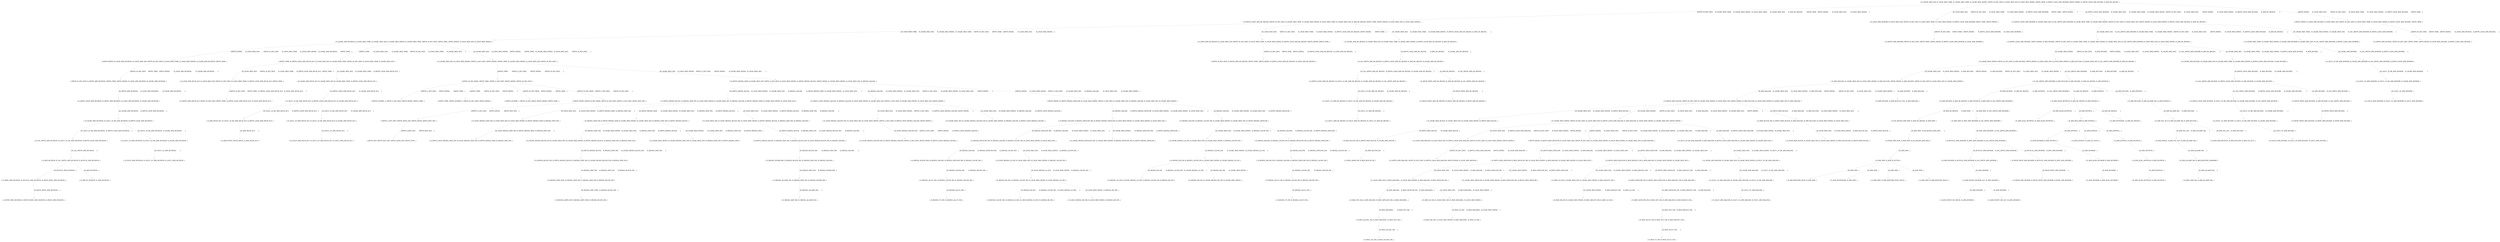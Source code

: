 digraph {
	nodesep="1.5"; ranksep=2;
	node [shape=plaintext];
	edge [color=gray];
	"{ R_LNLBE_MED_SEV, R_LNLW_MED_TIME, R_LNLBE_MED_TIME, R_LNLBE_MED_PATHO, DIFFN_M_SEV_DIST, R_LNLW_MED_SEV, R_LNLW_MED_PATHO, DIFFN_TIME, R_DIFFN_LNLW_APB_DENERV, DIFFN_PATHO, R_DIFFN_LNLW_APB_MUSIZE, R_APB_DE_REGEN, }" -> "{ R_DIFFN_LNLW_APB_DE_REGEN, DIFFN_M_SEV_DIST, R_LNLBE_MED_TIME, R_LNLBE_MED_PATHO, R_LNLW_MED_TIME, R_LNLBE_MED_SEV, R_APB_DE_REGEN, DIFFN_TIME, DIFFN_PATHO, R_LNLW_MED_SEV, R_LNLW_MED_PATHO, }" [label="{DIFFN_M_SEV_DIST,	R_LNLBE_MED_TIME,	R_LNLBE_MED_PATHO,	R_LNLW_MED_TIME,	R_LNLBE_MED_SEV,	R_APB_DE_REGEN,	DIFFN_TIME,	DIFFN_PATHO,	R_LNLW_MED_SEV,	R_LNLW_MED_PATHO,	}"];
	"{ R_DIFFN_LNLW_APB_DE_REGEN, DIFFN_M_SEV_DIST, R_LNLBE_MED_TIME, R_LNLBE_MED_PATHO, R_LNLW_MED_TIME, R_LNLBE_MED_SEV, R_APB_DE_REGEN, DIFFN_TIME, DIFFN_PATHO, R_LNLW_MED_SEV, R_LNLW_MED_PATHO, }" -> "{ R_LNLBE_APB_MUDENS, R_LNLW_MED_TIME, R_LNLBE_MED_SEV, R_LNLBE_MED_PATHO, R_LNLBE_MED_TIME, DIFFN_M_SEV_DIST, DIFFN_TIME, DIFFN_PATHO, R_LNLW_MED_SEV, R_LNLW_MED_PATHO, }" [label="{R_LNLW_MED_TIME,	R_LNLBE_MED_SEV,	R_LNLBE_MED_PATHO,	R_LNLBE_MED_TIME,	DIFFN_M_SEV_DIST,	DIFFN_TIME,	DIFFN_PATHO,	R_LNLW_MED_SEV,	R_LNLW_MED_PATHO,	}"];
	"{ R_LNLBE_APB_MUDENS, R_LNLW_MED_TIME, R_LNLBE_MED_SEV, R_LNLBE_MED_PATHO, R_LNLBE_MED_TIME, DIFFN_M_SEV_DIST, DIFFN_TIME, DIFFN_PATHO, R_LNLW_MED_SEV, R_LNLW_MED_PATHO, }" -> "{ DIFFN_PATHO, R_LNLW_APB_MUDENS, R_LNLW_MED_SEV, DIFFN_M_SEV_DIST, R_LNLW_MED_TIME, R_LNLW_MED_PATHO, R_LNLBE_APB_MUDENS, DIFFN_TIME, }" [label="{DIFFN_PATHO,	R_LNLW_MED_SEV,	DIFFN_M_SEV_DIST,	R_LNLW_MED_TIME,	R_LNLW_MED_PATHO,	R_LNLBE_APB_MUDENS,	DIFFN_TIME,	}"];
	"{ DIFFN_PATHO, R_LNLW_APB_MUDENS, R_LNLW_MED_SEV, DIFFN_M_SEV_DIST, R_LNLW_MED_TIME, R_LNLW_MED_PATHO, R_LNLBE_APB_MUDENS, DIFFN_TIME, }" -> "{ DIFFN_M_SEV_DIST, R_DIFFN_APB_MUDENS, DIFFN_TIME, DIFFN_PATHO, R_LNLW_APB_MUDENS, R_LNLBE_APB_MUDENS, }" [label="{DIFFN_M_SEV_DIST,	DIFFN_TIME,	DIFFN_PATHO,	R_LNLW_APB_MUDENS,	R_LNLBE_APB_MUDENS,	}"];
	"{ DIFFN_M_SEV_DIST, R_DIFFN_APB_MUDENS, DIFFN_TIME, DIFFN_PATHO, R_LNLW_APB_MUDENS, R_LNLBE_APB_MUDENS, }" -> "{ R_DIFFN_LNLW_APB_MUDENS, R_DIFFN_APB_MUDENS, R_LNLW_APB_MUDENS, R_LNLBE_APB_MUDENS, }" [label="{R_DIFFN_APB_MUDENS,	R_LNLW_APB_MUDENS,	R_LNLBE_APB_MUDENS,	}"];
	"{ R_DIFFN_LNLW_APB_MUDENS, R_DIFFN_APB_MUDENS, R_LNLW_APB_MUDENS, R_LNLBE_APB_MUDENS, }" -> "{ R_LNLBE_APB_MUDENS, R_LNLT1_LP_BE_APB_MUDENS, R_DIFFN_LNLW_APB_MUDENS, }" [label="{R_LNLBE_APB_MUDENS,	R_DIFFN_LNLW_APB_MUDENS,	}"];
	"{ R_LNLBE_APB_MUDENS, R_LNLT1_LP_BE_APB_MUDENS, R_DIFFN_LNLW_APB_MUDENS, }" -> "{ R_LNL_DIFFN_APB_MUDENS, R_LNLT1_LP_BE_APB_MUDENS, R_DIFFN_LNLW_APB_MUDENS, }" [label="{R_LNLT1_LP_BE_APB_MUDENS,	R_DIFFN_LNLW_APB_MUDENS,	}"];
	"{ R_LNL_DIFFN_APB_MUDENS, R_LNLT1_LP_BE_APB_MUDENS, R_DIFFN_LNLW_APB_MUDENS, }" -> "{ R_APB_MUDENS, R_LNL_DIFFN_APB_MUDENS, R_MUSCLE_APB_MUDENS, }" [label="{R_LNL_DIFFN_APB_MUDENS,	}"];
	"{ R_APB_MUDENS, R_LNL_DIFFN_APB_MUDENS, R_MUSCLE_APB_MUDENS, }" -> "{ R_MYAS_APB_MUDENS, R_MUSCLE_APB_MUDENS, R_MYOP_MYDY_APB_MUDENS, }" [label="{R_MUSCLE_APB_MUDENS,	}"];
	"{ R_MYAS_APB_MUDENS, R_MUSCLE_APB_MUDENS, R_MYOP_MYDY_APB_MUDENS, }" -> "{ R_MYOP_APB_MUDENS, R_MYOP_MYDY_APB_MUDENS, R_MYDY_APB_MUDENS, }" [label="{R_MYOP_MYDY_APB_MUDENS,	}"];
	"{ R_APB_MUDENS, R_LNL_DIFFN_APB_MUDENS, R_MUSCLE_APB_MUDENS, }" -> "{ R_APB_SF_DENSITY, R_APB_MUDENS, }" [label="{R_APB_MUDENS,	}"];
	"{ R_LNLBE_APB_MUDENS, R_LNLT1_LP_BE_APB_MUDENS, R_DIFFN_LNLW_APB_MUDENS, }" -> "{ R_LNLT1_LP_APB_MUDENS, R_LNLT1_LP_BE_APB_MUDENS, R_LNLBE_APB_MUDENS, }" [label="{R_LNLT1_LP_BE_APB_MUDENS,	R_LNLBE_APB_MUDENS,	}"];
	"{ R_LNLT1_LP_APB_MUDENS, R_LNLT1_LP_BE_APB_MUDENS, R_LNLBE_APB_MUDENS, }" -> "{ R_LNLLP_APB_MUDENS, R_LNLT1_LP_APB_MUDENS, R_LNLT1_APB_MUDENS, }" [label="{R_LNLT1_LP_APB_MUDENS,	}"];
	"{ R_LNLBE_APB_MUDENS, R_LNLW_MED_TIME, R_LNLBE_MED_SEV, R_LNLBE_MED_PATHO, R_LNLBE_MED_TIME, DIFFN_M_SEV_DIST, DIFFN_TIME, DIFFN_PATHO, R_LNLW_MED_SEV, R_LNLW_MED_PATHO, }" -> "{ DIFFN_TIME, R_DIFFN_LNLW_APB_NEUR_ACT, R_LNLW_MED_SEV, R_LNLBE_MED_TIME, DIFFN_M_SEV_DIST, R_LNLW_MED_TIME, R_LNLBE_MED_SEV, }" [label="{DIFFN_TIME,	R_LNLW_MED_SEV,	R_LNLBE_MED_TIME,	DIFFN_M_SEV_DIST,	R_LNLW_MED_TIME,	R_LNLBE_MED_SEV,	}"];
	"{ DIFFN_TIME, R_DIFFN_LNLW_APB_NEUR_ACT, R_LNLW_MED_SEV, R_LNLBE_MED_TIME, DIFFN_M_SEV_DIST, R_LNLW_MED_TIME, R_LNLBE_MED_SEV, }" -> "{ R_LNLW_APB_NEUR_ACT, R_LNLW_MED_SEV, DIFFN_M_SEV_DIST, R_LNLW_MED_TIME, R_DIFFN_LNLW_APB_NEUR_ACT, DIFFN_TIME, }" [label="{R_LNLW_MED_SEV,	DIFFN_M_SEV_DIST,	R_LNLW_MED_TIME,	R_DIFFN_LNLW_APB_NEUR_ACT,	DIFFN_TIME,	}"];
	"{ R_LNLW_APB_NEUR_ACT, R_LNLW_MED_SEV, DIFFN_M_SEV_DIST, R_LNLW_MED_TIME, R_DIFFN_LNLW_APB_NEUR_ACT, DIFFN_TIME, }" -> "{ R_DIFFN_APB_NEUR_ACT, DIFFN_M_SEV_DIST, DIFFN_TIME, R_DIFFN_LNLW_APB_NEUR_ACT, R_LNLW_APB_NEUR_ACT, }" [label="{DIFFN_M_SEV_DIST,	DIFFN_TIME,	R_DIFFN_LNLW_APB_NEUR_ACT,	R_LNLW_APB_NEUR_ACT,	}"];
	"{ DIFFN_TIME, R_DIFFN_LNLW_APB_NEUR_ACT, R_LNLW_MED_SEV, R_LNLBE_MED_TIME, DIFFN_M_SEV_DIST, R_LNLW_MED_TIME, R_LNLBE_MED_SEV, }" -> "{ R_LNLBE_APB_NEUR_ACT, R_LNLBE_MED_SEV, R_LNLBE_MED_TIME, R_DIFFN_LNLW_APB_NEUR_ACT, }" [label="{R_LNLBE_MED_SEV,	R_LNLBE_MED_TIME,	R_DIFFN_LNLW_APB_NEUR_ACT,	}"];
	"{ R_LNLBE_APB_NEUR_ACT, R_LNLBE_MED_SEV, R_LNLBE_MED_TIME, R_DIFFN_LNLW_APB_NEUR_ACT, }" -> "{ R_LNLT1_LP_BE_APB_NEUR_ACT, R_DIFFN_LNLW_APB_NEUR_ACT, R_LNLBE_APB_NEUR_ACT, }" [label="{R_DIFFN_LNLW_APB_NEUR_ACT,	R_LNLBE_APB_NEUR_ACT,	}"];
	"{ R_LNLT1_LP_BE_APB_NEUR_ACT, R_DIFFN_LNLW_APB_NEUR_ACT, R_LNLBE_APB_NEUR_ACT, }" -> "{ R_APB_NEUR_ACT, R_LNLT1_LP_BE_APB_NEUR_ACT, R_DIFFN_LNLW_APB_NEUR_ACT, }" [label="{R_LNLT1_LP_BE_APB_NEUR_ACT,	R_DIFFN_LNLW_APB_NEUR_ACT,	}"];
	"{ R_APB_NEUR_ACT, R_LNLT1_LP_BE_APB_NEUR_ACT, R_DIFFN_LNLW_APB_NEUR_ACT, }" -> "{ R_APB_SPONT_NEUR_DISCH, R_APB_NEUR_ACT, }" [label="{R_APB_NEUR_ACT,	}"];
	"{ R_LNLT1_LP_BE_APB_NEUR_ACT, R_DIFFN_LNLW_APB_NEUR_ACT, R_LNLBE_APB_NEUR_ACT, }" -> "{ R_LNLT1_LP_APB_NEUR_ACT, R_LNLT1_LP_BE_APB_NEUR_ACT, R_LNLBE_APB_NEUR_ACT, }" [label="{R_LNLT1_LP_BE_APB_NEUR_ACT,	R_LNLBE_APB_NEUR_ACT,	}"];
	"{ R_LNLT1_LP_APB_NEUR_ACT, R_LNLT1_LP_BE_APB_NEUR_ACT, R_LNLBE_APB_NEUR_ACT, }" -> "{ R_LNLLP_APB_NEUR_ACT, R_LNLT1_LP_APB_NEUR_ACT, R_LNLT1_APB_NEUR_ACT, }" [label="{R_LNLT1_LP_APB_NEUR_ACT,	}"];
	"{ R_LNLBE_APB_MUDENS, R_LNLW_MED_TIME, R_LNLBE_MED_SEV, R_LNLBE_MED_PATHO, R_LNLBE_MED_TIME, DIFFN_M_SEV_DIST, DIFFN_TIME, DIFFN_PATHO, R_LNLW_MED_SEV, R_LNLW_MED_PATHO, }" -> "{ R_LNLBE_MED_SEV, R_LNLW_MED_PATHO, DIFFN_S_SEV_DIST, DIFFN_PATHO, DIFFN_TIME, R_LNLBE_MED_PATHO, R_LNLW_MED_SEV, DIFFN_M_SEV_DIST, }" [label="{R_LNLBE_MED_SEV,	R_LNLW_MED_PATHO,	DIFFN_PATHO,	DIFFN_TIME,	R_LNLBE_MED_PATHO,	R_LNLW_MED_SEV,	DIFFN_M_SEV_DIST,	}"];
	"{ R_LNLBE_MED_SEV, R_LNLW_MED_PATHO, DIFFN_S_SEV_DIST, DIFFN_PATHO, DIFFN_TIME, R_LNLBE_MED_PATHO, R_LNLW_MED_SEV, DIFFN_M_SEV_DIST, }" -> "{ DIFFN_M_SEV_PROX, DIFFN_TIME, DIFFN_S_SEV_DIST, DIFFN_PATHO, DIFFN_M_SEV_DIST, }" [label="{DIFFN_TIME,	DIFFN_S_SEV_DIST,	DIFFN_PATHO,	DIFFN_M_SEV_DIST,	}"];
	"{ DIFFN_M_SEV_PROX, DIFFN_TIME, DIFFN_S_SEV_DIST, DIFFN_PATHO, DIFFN_M_SEV_DIST, }" -> "{ DIFFN_DUMMY_3, DIFFN_S_SEV_DIST, DIFFN_PATHO, DIFFN_TIME, }" [label="{DIFFN_S_SEV_DIST,	DIFFN_PATHO,	DIFFN_TIME,	}"];
	"{ DIFFN_M_SEV_PROX, DIFFN_TIME, DIFFN_S_SEV_DIST, DIFFN_PATHO, DIFFN_M_SEV_DIST, }" -> "{ DIFFN_TIME, DIFFN_DUMMY_2, DIFFN_M_SEV_DIST, DIFFN_PATHO, }" [label="{DIFFN_TIME,	DIFFN_M_SEV_DIST,	DIFFN_PATHO,	}"];
	"{ DIFFN_M_SEV_PROX, DIFFN_TIME, DIFFN_S_SEV_DIST, DIFFN_PATHO, DIFFN_M_SEV_DIST, }" -> "{ DIFFN_DUMMY_1, DIFFN_M_SEV_PROX, DIFFN_PATHO, DIFFN_TIME, }" [label="{DIFFN_M_SEV_PROX,	DIFFN_PATHO,	DIFFN_TIME,	}"];
	"{ DIFFN_M_SEV_PROX, DIFFN_TIME, DIFFN_S_SEV_DIST, DIFFN_PATHO, DIFFN_M_SEV_DIST, }" -> "{ DIFFN_DISTR, DIFFN_M_SEV_PROX, DIFFN_M_SEV_DIST, DIFFN_S_SEV_DIST, DIFFN_MOT_SEV, }" [label="{DIFFN_M_SEV_PROX,	DIFFN_S_SEV_DIST,	DIFFN_M_SEV_DIST,	}"];
	"{ DIFFN_DISTR, DIFFN_M_SEV_PROX, DIFFN_M_SEV_DIST, DIFFN_S_SEV_DIST, DIFFN_MOT_SEV, }" -> "{ DIFFN_S_SEV_DIST, DIFFN_SENS_SEV, DIFFN_DISTR, DIFFN_MOT_SEV, }" [label="{DIFFN_S_SEV_DIST,	DIFFN_DISTR,	DIFFN_MOT_SEV,	}"];
	"{ DIFFN_S_SEV_DIST, DIFFN_SENS_SEV, DIFFN_DISTR, DIFFN_MOT_SEV, }" -> "{ DIFFN_SEV, DIFFN_MOT_SEV, DIFFN_SENS_SEV, DIFFN_TYPE, }" [label="{DIFFN_SENS_SEV,	DIFFN_MOT_SEV,	}"];
	"{ R_LNLBE_MED_SEV, R_LNLW_MED_PATHO, DIFFN_S_SEV_DIST, DIFFN_PATHO, DIFFN_TIME, R_LNLBE_MED_PATHO, R_LNLW_MED_SEV, DIFFN_M_SEV_DIST, }" -> "{ R_DIFFN_MEDD2_DISP, R_LNLBE_MED_SEV, DIFFN_S_SEV_DIST, R_LNLW_MED_PATHO, R_DIFFN_MEDD2_BLOCK, DIFFN_PATHO, R_LNLBE_MED_PATHO, R_LNLW_MED_SEV, R_MEDD2_SALOSS, }" [label="{R_LNLBE_MED_SEV,	R_LNLW_MED_PATHO,	DIFFN_S_SEV_DIST,	DIFFN_PATHO,	R_LNLBE_MED_PATHO,	R_LNLW_MED_SEV,	}"];
	"{ R_DIFFN_MEDD2_DISP, R_LNLBE_MED_SEV, DIFFN_S_SEV_DIST, R_LNLW_MED_PATHO, R_DIFFN_MEDD2_BLOCK, DIFFN_PATHO, R_LNLBE_MED_PATHO, R_LNLW_MED_SEV, R_MEDD2_SALOSS, }" -> "{ R_DIFFN_MEDD2_BLOCK, R_MEDD2_DISP_WD, R_LNLW_MED_PATHO, R_LNLBE_MED_SEV, R_MEDD2_SALOSS, R_DIFFN_MEDD2_DISP, R_LNLBE_MED_PATHO, R_LNLW_MED_SEV, }" [label="{R_DIFFN_MEDD2_BLOCK,	R_LNLW_MED_PATHO,	R_LNLBE_MED_SEV,	R_MEDD2_SALOSS,	R_DIFFN_MEDD2_DISP,	R_LNLBE_MED_PATHO,	R_LNLW_MED_SEV,	}"];
	"{ R_DIFFN_MEDD2_BLOCK, R_MEDD2_DISP_WD, R_LNLW_MED_PATHO, R_LNLBE_MED_SEV, R_MEDD2_SALOSS, R_DIFFN_MEDD2_DISP, R_LNLBE_MED_PATHO, R_LNLW_MED_SEV, }" -> "{ R_LNLW_MEDD2_DISP_WD, R_LNLW_MED_SEV, R_LNLW_MED_PATHO, R_DIFFN_MEDD2_DISP, R_MEDD2_DISP_WD, }" [label="{R_LNLW_MED_SEV,	R_LNLW_MED_PATHO,	R_DIFFN_MEDD2_DISP,	R_MEDD2_DISP_WD,	}"];
	"{ R_LNLW_MEDD2_DISP_WD, R_LNLW_MED_SEV, R_LNLW_MED_PATHO, R_DIFFN_MEDD2_DISP, R_MEDD2_DISP_WD, }" -> "{ R_DIFFN_LNLW_MEDD2_DISP_WD, R_LNLW_MEDD2_DISP_WD, R_DIFFN_MEDD2_DISP, R_MEDD2_DISP_WD, }" [label="{R_LNLW_MEDD2_DISP_WD,	R_DIFFN_MEDD2_DISP,	R_MEDD2_DISP_WD,	}"];
	"{ R_DIFFN_MEDD2_BLOCK, R_MEDD2_DISP_WD, R_LNLW_MED_PATHO, R_LNLBE_MED_SEV, R_MEDD2_SALOSS, R_DIFFN_MEDD2_DISP, R_LNLBE_MED_PATHO, R_LNLW_MED_SEV, }" -> "{ R_MEDD2_DISP_EW, R_DIFFN_MEDD2_DISP, R_LNLBE_MED_PATHO, R_LNLBE_MED_SEV, R_MEDD2_DISP_WD, R_DIFFN_MEDD2_BLOCK, }" [label="{R_DIFFN_MEDD2_DISP,	R_LNLBE_MED_PATHO,	R_LNLBE_MED_SEV,	R_MEDD2_DISP_WD,	R_DIFFN_MEDD2_BLOCK,	}"];
	"{ R_MEDD2_DISP_EW, R_DIFFN_MEDD2_DISP, R_LNLBE_MED_PATHO, R_LNLBE_MED_SEV, R_MEDD2_DISP_WD, R_DIFFN_MEDD2_BLOCK, }" -> "{ R_LNLBE_MEDD2_BLOCK_EW, R_LNLBE_MED_SEV, R_LNLBE_MED_PATHO, R_DIFFN_MEDD2_BLOCK, R_MEDD2_DISP_WD, R_MEDD2_DISP_EW, }" [label="{R_MEDD2_DISP_EW,	R_LNLBE_MED_PATHO,	R_LNLBE_MED_SEV,	R_MEDD2_DISP_WD,	R_DIFFN_MEDD2_BLOCK,	}"];
	"{ R_LNLBE_MEDD2_BLOCK_EW, R_LNLBE_MED_SEV, R_LNLBE_MED_PATHO, R_DIFFN_MEDD2_BLOCK, R_MEDD2_DISP_WD, R_MEDD2_DISP_EW, }" -> "{ R_MEDD2_BLOCK_EW, R_DIFFN_MEDD2_BLOCK, R_MEDD2_DISP_WD, R_LNLBE_MEDD2_BLOCK_EW, R_MEDD2_DISP_EW, }" [label="{R_DIFFN_MEDD2_BLOCK,	R_MEDD2_DISP_WD,	R_LNLBE_MEDD2_BLOCK_EW,	R_MEDD2_DISP_EW,	}"];
	"{ R_MEDD2_BLOCK_EW, R_DIFFN_MEDD2_BLOCK, R_MEDD2_DISP_WD, R_LNLBE_MEDD2_BLOCK_EW, R_MEDD2_DISP_EW, }" -> "{ R_MEDD2_DISP_EWD, R_MEDD2_DISP_WD, R_MEDD2_DISP_EW, R_MEDD2_BLOCK_EW, }" [label="{R_MEDD2_DISP_WD,	R_MEDD2_DISP_EW,	R_MEDD2_BLOCK_EW,	}"];
	"{ R_MEDD2_DISP_EWD, R_MEDD2_DISP_WD, R_MEDD2_DISP_EW, R_MEDD2_BLOCK_EW, }" -> "{ R_MEDD2_AMPR_EW, R_MEDD2_DISP_EWD, R_MEDD2_BLOCK_EW, }" [label="{R_MEDD2_DISP_EWD,	R_MEDD2_BLOCK_EW,	}"];
	"{ R_MEDD2_DISP_EW, R_DIFFN_MEDD2_DISP, R_LNLBE_MED_PATHO, R_LNLBE_MED_SEV, R_MEDD2_DISP_WD, R_DIFFN_MEDD2_BLOCK, }" -> "{ R_LNLBE_MED_PATHO, R_LNLBE_MEDD2_DISP_EW, R_LNLBE_MED_SEV, R_MEDD2_DISP_EW, R_DIFFN_MEDD2_DISP, }" [label="{R_LNLBE_MED_PATHO,	R_LNLBE_MED_SEV,	R_MEDD2_DISP_EW,	R_DIFFN_MEDD2_DISP,	}"];
	"{ R_DIFFN_MEDD2_BLOCK, R_MEDD2_DISP_WD, R_LNLW_MED_PATHO, R_LNLBE_MED_SEV, R_MEDD2_SALOSS, R_DIFFN_MEDD2_DISP, R_LNLBE_MED_PATHO, R_LNLW_MED_SEV, }" -> "{ R_LNLW_MED_SEV, R_LNLW_MEDD2_BLOCK_WD, R_LNLW_MED_PATHO, R_DIFFN_MEDD2_BLOCK, R_MEDD2_DISP_WD, R_MEDD2_SALOSS, }" [label="{R_LNLW_MED_SEV,	R_LNLW_MED_PATHO,	R_DIFFN_MEDD2_BLOCK,	R_MEDD2_DISP_WD,	R_MEDD2_SALOSS,	}"];
	"{ R_LNLW_MED_SEV, R_LNLW_MEDD2_BLOCK_WD, R_LNLW_MED_PATHO, R_DIFFN_MEDD2_BLOCK, R_MEDD2_DISP_WD, R_MEDD2_SALOSS, }" -> "{ R_DIFFN_MEDD2_BLOCK, R_MEDD2_DISP_WD, R_MEDD2_BLOCK_WD, R_LNLW_MEDD2_BLOCK_WD, R_MEDD2_SALOSS, }" [label="{R_DIFFN_MEDD2_BLOCK,	R_MEDD2_DISP_WD,	R_LNLW_MEDD2_BLOCK_WD,	R_MEDD2_SALOSS,	}"];
	"{ R_DIFFN_MEDD2_BLOCK, R_MEDD2_DISP_WD, R_MEDD2_BLOCK_WD, R_LNLW_MEDD2_BLOCK_WD, R_MEDD2_SALOSS, }" -> "{ R_MEDD2_EFFAXLOSS, R_MEDD2_BLOCK_WD, R_MEDD2_DISP_WD, R_MEDD2_SALOSS, }" [label="{R_MEDD2_BLOCK_WD,	R_MEDD2_DISP_WD,	R_MEDD2_SALOSS,	}"];
	"{ R_MEDD2_EFFAXLOSS, R_MEDD2_BLOCK_WD, R_MEDD2_DISP_WD, R_MEDD2_SALOSS, }" -> "{ R_MEDD2_ALLAMP_WD, R_MEDD2_DISP_WD, R_MEDD2_EFFAXLOSS, }" [label="{R_MEDD2_DISP_WD,	R_MEDD2_EFFAXLOSS,	}"];
	"{ R_MEDD2_ALLAMP_WD, R_MEDD2_DISP_WD, R_MEDD2_EFFAXLOSS, }" -> "{ R_MEDD2_AMP_WD, R_MEDD2_ALLAMP_WD, }" [label="{R_MEDD2_ALLAMP_WD,	}"];
	"{ R_DIFFN_MEDD2_DISP, R_LNLBE_MED_SEV, DIFFN_S_SEV_DIST, R_LNLW_MED_PATHO, R_DIFFN_MEDD2_BLOCK, DIFFN_PATHO, R_LNLBE_MED_PATHO, R_LNLW_MED_SEV, R_MEDD2_SALOSS, }" -> "{ R_DIFFN_LNLW_MEDD2_SALOSS, R_MEDD2_SALOSS, R_LNLW_MED_PATHO, R_LNLBE_MED_SEV, DIFFN_S_SEV_DIST, R_LNLBE_MED_PATHO, R_LNLW_MED_SEV, DIFFN_PATHO, }" [label="{R_MEDD2_SALOSS,	R_LNLW_MED_PATHO,	R_LNLBE_MED_SEV,	DIFFN_S_SEV_DIST,	R_LNLBE_MED_PATHO,	R_LNLW_MED_SEV,	DIFFN_PATHO,	}"];
	"{ R_DIFFN_LNLW_MEDD2_SALOSS, R_MEDD2_SALOSS, R_LNLW_MED_PATHO, R_LNLBE_MED_SEV, DIFFN_S_SEV_DIST, R_LNLBE_MED_PATHO, R_LNLW_MED_SEV, DIFFN_PATHO, }" -> "{ R_LNLW_MEDD2_SALOSS_WD, R_LNLW_MED_SEV, R_LNLW_MED_PATHO, DIFFN_S_SEV_DIST, R_DIFFN_LNLW_MEDD2_SALOSS, DIFFN_PATHO, }" [label="{R_LNLW_MED_SEV,	R_LNLW_MED_PATHO,	DIFFN_S_SEV_DIST,	R_DIFFN_LNLW_MEDD2_SALOSS,	DIFFN_PATHO,	}"];
	"{ R_LNLW_MEDD2_SALOSS_WD, R_LNLW_MED_SEV, R_LNLW_MED_PATHO, DIFFN_S_SEV_DIST, R_DIFFN_LNLW_MEDD2_SALOSS, DIFFN_PATHO, }" -> "{ R_LNLW_MEDD2_SALOSS_WD, R_DIFFN_MEDD2_SALOSS, DIFFN_S_SEV_DIST, DIFFN_PATHO, R_DIFFN_LNLW_MEDD2_SALOSS, }" [label="{R_LNLW_MEDD2_SALOSS_WD,	DIFFN_S_SEV_DIST,	DIFFN_PATHO,	R_DIFFN_LNLW_MEDD2_SALOSS,	}"];
	"{ R_DIFFN_LNLW_MEDD2_SALOSS, R_MEDD2_SALOSS, R_LNLW_MED_PATHO, R_LNLBE_MED_SEV, DIFFN_S_SEV_DIST, R_LNLBE_MED_PATHO, R_LNLW_MED_SEV, DIFFN_PATHO, }" -> "{ R_LNLBE_MED_SEV, R_LNLBE_MEDD2_SALOSS_EW, R_LNLBE_MED_PATHO, R_MEDD2_SALOSS, R_DIFFN_LNLW_MEDD2_SALOSS, }" [label="{R_LNLBE_MED_SEV,	R_LNLBE_MED_PATHO,	R_MEDD2_SALOSS,	R_DIFFN_LNLW_MEDD2_SALOSS,	}"];
	"{ R_DIFFN_MEDD2_DISP, R_LNLBE_MED_SEV, DIFFN_S_SEV_DIST, R_LNLW_MED_PATHO, R_DIFFN_MEDD2_BLOCK, DIFFN_PATHO, R_LNLBE_MED_PATHO, R_LNLW_MED_SEV, R_MEDD2_SALOSS, }" -> "{ DIFFN_PATHO, R_DIFFN_MEDD2_DIFSLOW, R_LNLW_MED_PATHO, DIFFN_S_SEV_DIST, R_LNLBE_MED_SEV, R_MEDD2_SALOSS, R_LNLW_MED_SEV, R_LNLBE_MED_PATHO, }" [label="{DIFFN_PATHO,	R_LNLW_MED_PATHO,	DIFFN_S_SEV_DIST,	R_LNLBE_MED_SEV,	R_MEDD2_SALOSS,	R_LNLW_MED_SEV,	R_LNLBE_MED_PATHO,	}"];
	"{ DIFFN_PATHO, R_DIFFN_MEDD2_DIFSLOW, R_LNLW_MED_PATHO, DIFFN_S_SEV_DIST, R_LNLBE_MED_SEV, R_MEDD2_SALOSS, R_LNLW_MED_SEV, R_LNLBE_MED_PATHO, }" -> "{ R_MEDD2_SALOSS, R_MEDD2_DIFSLOW_WD, R_DIFFN_MEDD2_DIFSLOW, R_LNLW_MED_PATHO, R_LNLBE_MED_PATHO, R_LNLW_MED_SEV, }" [label="{R_MEDD2_SALOSS,	R_DIFFN_MEDD2_DIFSLOW,	R_LNLW_MED_PATHO,	R_LNLBE_MED_PATHO,	R_LNLW_MED_SEV,	}"];
	"{ R_MEDD2_SALOSS, R_MEDD2_DIFSLOW_WD, R_DIFFN_MEDD2_DIFSLOW, R_LNLW_MED_PATHO, R_LNLBE_MED_PATHO, R_LNLW_MED_SEV, }" -> "{ R_MEDD2_DIFSLOW_WD, R_MEDD2_SALOSS, R_MEDD2_LSLOW_WD, R_LNLW_MED_PATHO, R_LNLW_MED_SEV, }" [label="{R_MEDD2_DIFSLOW_WD,	R_MEDD2_SALOSS,	R_LNLW_MED_PATHO,	R_LNLW_MED_SEV,	}"];
	"{ R_MEDD2_DIFSLOW_WD, R_MEDD2_SALOSS, R_MEDD2_LSLOW_WD, R_LNLW_MED_PATHO, R_LNLW_MED_SEV, }" -> "{ R_MEDD2_DSLOW_WD, R_MEDD2_SALOSS, R_MEDD2_DIFSLOW_WD, R_MEDD2_LSLOW_WD, }" [label="{R_MEDD2_SALOSS,	R_MEDD2_DIFSLOW_WD,	R_MEDD2_LSLOW_WD,	}"];
	"{ R_MEDD2_DSLOW_WD, R_MEDD2_SALOSS, R_MEDD2_DIFSLOW_WD, R_MEDD2_LSLOW_WD, }" -> "{ R_MEDD2_ALLCV_WD, R_MEDD2_LSLOW_WD, R_MEDD2_DSLOW_WD, }" [label="{R_MEDD2_LSLOW_WD,	R_MEDD2_DSLOW_WD,	}"];
	"{ R_MEDD2_ALLCV_WD, R_MEDD2_LSLOW_WD, R_MEDD2_DSLOW_WD, }" -> "{ R_MEDD2_CV_WD, R_MEDD2_ALLCV_WD, }" [label="{R_MEDD2_ALLCV_WD,	}"];
	"{ R_MEDD2_DIFSLOW_WD, R_MEDD2_SALOSS, R_MEDD2_LSLOW_WD, R_LNLW_MED_PATHO, R_LNLW_MED_SEV, }" -> "{ R_LNLW_MEDD2_LD_WD, R_LNLW_MED_SEV, R_LNLW_MED_PATHO, R_MEDD2_LSLOW_WD, }" [label="{R_LNLW_MED_SEV,	R_LNLW_MED_PATHO,	R_MEDD2_LSLOW_WD,	}"];
	"{ R_LNLW_MEDD2_LD_WD, R_LNLW_MED_SEV, R_LNLW_MED_PATHO, R_MEDD2_LSLOW_WD, }" -> "{ R_MEDD2_RD_WD, R_MEDD2_LSLOW_WD, R_LNLW_MED_PATHO, R_LNLW_MEDD2_LD_WD, }" [label="{R_LNLW_MEDD2_LD_WD,	R_LNLW_MED_PATHO,	R_MEDD2_LSLOW_WD,	}"];
	"{ R_MEDD2_RD_WD, R_MEDD2_LSLOW_WD, R_LNLW_MED_PATHO, R_LNLW_MEDD2_LD_WD, }" -> "{ R_MEDD2_LSLOW_WD, R_MEDD2_LD_WD, R_LNLW_MEDD2_LD_WD, R_MEDD2_RD_WD, }" [label="{R_MEDD2_RD_WD,	R_MEDD2_LSLOW_WD,	R_LNLW_MEDD2_LD_WD,	}"];
	"{ R_MEDD2_RD_WD, R_MEDD2_LSLOW_WD, R_LNLW_MED_PATHO, R_LNLW_MEDD2_LD_WD, }" -> "{ R_LNLW_MEDD2_RD_WD, R_LNLW_MED_PATHO, R_MEDD2_RD_WD, }" [label="{R_LNLW_MED_PATHO,	R_MEDD2_RD_WD,	}"];
	"{ R_MEDD2_SALOSS, R_MEDD2_DIFSLOW_WD, R_DIFFN_MEDD2_DIFSLOW, R_LNLW_MED_PATHO, R_LNLBE_MED_PATHO, R_LNLW_MED_SEV, }" -> "{ R_LNLBE_MEDD2_DIFSLOW_WD, R_LNLBE_MED_PATHO, R_MEDD2_DIFSLOW_WD, R_DIFFN_MEDD2_DIFSLOW, }" [label="{R_LNLBE_MED_PATHO,	R_MEDD2_DIFSLOW_WD,	R_DIFFN_MEDD2_DIFSLOW,	}"];
	"{ DIFFN_PATHO, R_DIFFN_MEDD2_DIFSLOW, R_LNLW_MED_PATHO, DIFFN_S_SEV_DIST, R_LNLBE_MED_SEV, R_MEDD2_SALOSS, R_LNLW_MED_SEV, R_LNLBE_MED_PATHO, }" -> "{ R_MEDD2_SALOSS, R_MEDD2_LSLOW_EW, R_LNLBE_MED_PATHO, R_LNLBE_MED_SEV, R_DIFFN_MEDD2_DIFSLOW, }" [label="{R_MEDD2_SALOSS,	R_LNLBE_MED_PATHO,	R_LNLBE_MED_SEV,	R_DIFFN_MEDD2_DIFSLOW,	}"];
	"{ R_MEDD2_SALOSS, R_MEDD2_LSLOW_EW, R_LNLBE_MED_PATHO, R_LNLBE_MED_SEV, R_DIFFN_MEDD2_DIFSLOW, }" -> "{ R_LNLBE_MEDD2_LD_EW, R_LNLBE_MED_SEV, R_LNLBE_MED_PATHO, R_MEDD2_LSLOW_EW, }" [label="{R_LNLBE_MED_SEV,	R_LNLBE_MED_PATHO,	R_MEDD2_LSLOW_EW,	}"];
	"{ R_LNLBE_MEDD2_LD_EW, R_LNLBE_MED_SEV, R_LNLBE_MED_PATHO, R_MEDD2_LSLOW_EW, }" -> "{ R_MEDD2_RD_EW, R_MEDD2_LSLOW_EW, R_LNLBE_MED_PATHO, R_LNLBE_MEDD2_LD_EW, }" [label="{R_MEDD2_LSLOW_EW,	R_LNLBE_MED_PATHO,	R_LNLBE_MEDD2_LD_EW,	}"];
	"{ R_MEDD2_RD_EW, R_MEDD2_LSLOW_EW, R_LNLBE_MED_PATHO, R_LNLBE_MEDD2_LD_EW, }" -> "{ R_MEDD2_LD_EW, R_LNLBE_MEDD2_LD_EW, R_MEDD2_LSLOW_EW, R_MEDD2_RD_EW, }" [label="{R_MEDD2_RD_EW,	R_MEDD2_LSLOW_EW,	R_LNLBE_MEDD2_LD_EW,	}"];
	"{ R_MEDD2_RD_EW, R_MEDD2_LSLOW_EW, R_LNLBE_MED_PATHO, R_LNLBE_MEDD2_LD_EW, }" -> "{ R_MEDD2_RD_EW, R_LNLBE_MEDD2_RD_EW, R_LNLBE_MED_PATHO, }" [label="{R_MEDD2_RD_EW,	R_LNLBE_MED_PATHO,	}"];
	"{ R_MEDD2_SALOSS, R_MEDD2_LSLOW_EW, R_LNLBE_MED_PATHO, R_LNLBE_MED_SEV, R_DIFFN_MEDD2_DIFSLOW, }" -> "{ R_MEDD2_SALOSS, R_MEDD2_LSLOW_EW, R_MEDD2_DIFSLOW_EW, R_DIFFN_MEDD2_DIFSLOW, }" [label="{R_MEDD2_SALOSS,	R_MEDD2_LSLOW_EW,	R_DIFFN_MEDD2_DIFSLOW,	}"];
	"{ R_MEDD2_SALOSS, R_MEDD2_LSLOW_EW, R_MEDD2_DIFSLOW_EW, R_DIFFN_MEDD2_DIFSLOW, }" -> "{ R_MEDD2_DSLOW_EW, R_MEDD2_SALOSS, R_MEDD2_DIFSLOW_EW, R_MEDD2_LSLOW_EW, }" [label="{R_MEDD2_SALOSS,	R_MEDD2_DIFSLOW_EW,	R_MEDD2_LSLOW_EW,	}"];
	"{ R_MEDD2_DSLOW_EW, R_MEDD2_SALOSS, R_MEDD2_DIFSLOW_EW, R_MEDD2_LSLOW_EW, }" -> "{ R_MEDD2_ALLCV_EW, R_MEDD2_LSLOW_EW, R_MEDD2_DSLOW_EW, }" [label="{R_MEDD2_LSLOW_EW,	R_MEDD2_DSLOW_EW,	}"];
	"{ R_MEDD2_ALLCV_EW, R_MEDD2_LSLOW_EW, R_MEDD2_DSLOW_EW, }" -> "{ R_MEDD2_CV_EW, R_MEDD2_ALLCV_EW, }" [label="{R_MEDD2_ALLCV_EW,	}"];
	"{ R_DIFFN_LNLW_APB_DE_REGEN, DIFFN_M_SEV_DIST, R_LNLBE_MED_TIME, R_LNLBE_MED_PATHO, R_LNLW_MED_TIME, R_LNLBE_MED_SEV, R_APB_DE_REGEN, DIFFN_TIME, DIFFN_PATHO, R_LNLW_MED_SEV, R_LNLW_MED_PATHO, }" -> "{ R_LNLW_APB_DE_REGEN, R_LNLW_MED_SEV, DIFFN_M_SEV_DIST, R_LNLW_MED_TIME, R_LNLW_MED_PATHO, R_DIFFN_LNLW_APB_DE_REGEN, DIFFN_PATHO, DIFFN_TIME, }" [label="{R_LNLW_MED_SEV,	DIFFN_M_SEV_DIST,	R_LNLW_MED_TIME,	R_LNLW_MED_PATHO,	R_DIFFN_LNLW_APB_DE_REGEN,	DIFFN_PATHO,	DIFFN_TIME,	}"];
	"{ R_LNLW_APB_DE_REGEN, R_LNLW_MED_SEV, DIFFN_M_SEV_DIST, R_LNLW_MED_TIME, R_LNLW_MED_PATHO, R_DIFFN_LNLW_APB_DE_REGEN, DIFFN_PATHO, DIFFN_TIME, }" -> "{ DIFFN_M_SEV_DIST, R_DIFFN_APB_DE_REGEN, DIFFN_TIME, DIFFN_PATHO, R_DIFFN_LNLW_APB_DE_REGEN, R_LNLW_APB_DE_REGEN, }" [label="{DIFFN_M_SEV_DIST,	DIFFN_TIME,	DIFFN_PATHO,	R_DIFFN_LNLW_APB_DE_REGEN,	R_LNLW_APB_DE_REGEN,	}"];
	"{ R_DIFFN_LNLW_APB_DE_REGEN, DIFFN_M_SEV_DIST, R_LNLBE_MED_TIME, R_LNLBE_MED_PATHO, R_LNLW_MED_TIME, R_LNLBE_MED_SEV, R_APB_DE_REGEN, DIFFN_TIME, DIFFN_PATHO, R_LNLW_MED_SEV, R_LNLW_MED_PATHO, }" -> "{ R_LNLBE_APB_DE_REGEN, R_LNLBE_MED_SEV, R_LNLBE_MED_TIME, R_LNLBE_MED_PATHO, R_DIFFN_LNLW_APB_DE_REGEN, R_APB_DE_REGEN, }" [label="{R_LNLBE_MED_SEV,	R_LNLBE_MED_TIME,	R_LNLBE_MED_PATHO,	R_DIFFN_LNLW_APB_DE_REGEN,	R_APB_DE_REGEN,	}"];
	"{ R_LNLBE_APB_DE_REGEN, R_LNLBE_MED_SEV, R_LNLBE_MED_TIME, R_LNLBE_MED_PATHO, R_DIFFN_LNLW_APB_DE_REGEN, R_APB_DE_REGEN, }" -> "{ R_LNL_DIFFN_APB_DE_REGEN, R_DIFFN_LNLW_APB_DE_REGEN, R_APB_DE_REGEN, R_LNLBE_APB_DE_REGEN, }" [label="{R_DIFFN_LNLW_APB_DE_REGEN,	R_APB_DE_REGEN,	R_LNLBE_APB_DE_REGEN,	}"];
	"{ R_LNL_DIFFN_APB_DE_REGEN, R_DIFFN_LNLW_APB_DE_REGEN, R_APB_DE_REGEN, R_LNLBE_APB_DE_REGEN, }" -> "{ R_DIFFN_LNLW_APB_DE_REGEN, R_LNLT1_LP_BE_APB_DE_REGEN, R_LNLBE_APB_DE_REGEN, R_LNL_DIFFN_APB_DE_REGEN, }" [label="{R_LNL_DIFFN_APB_DE_REGEN,	R_DIFFN_LNLW_APB_DE_REGEN,	R_LNLBE_APB_DE_REGEN,	}"];
	"{ R_DIFFN_LNLW_APB_DE_REGEN, R_LNLT1_LP_BE_APB_DE_REGEN, R_LNLBE_APB_DE_REGEN, R_LNL_DIFFN_APB_DE_REGEN, }" -> "{ R_LNLT1_LP_APB_DE_REGEN, R_LNLT1_LP_BE_APB_DE_REGEN, R_LNLBE_APB_DE_REGEN, }" [label="{R_LNLT1_LP_BE_APB_DE_REGEN,	R_LNLBE_APB_DE_REGEN,	}"];
	"{ R_LNLT1_LP_APB_DE_REGEN, R_LNLT1_LP_BE_APB_DE_REGEN, R_LNLBE_APB_DE_REGEN, }" -> "{ R_LNLT1_APB_DE_REGEN, R_LNLLP_APB_DE_REGEN, R_LNLT1_LP_APB_DE_REGEN, }" [label="{R_LNLT1_LP_APB_DE_REGEN,	}"];
	"{ R_LNL_DIFFN_APB_DE_REGEN, R_DIFFN_LNLW_APB_DE_REGEN, R_APB_DE_REGEN, R_LNLBE_APB_DE_REGEN, }" -> "{ R_MYOP_MYDY_APB_DE_REGEN, R_APB_DE_REGEN, R_LNL_DIFFN_APB_DE_REGEN, }" [label="{R_APB_DE_REGEN,	R_LNL_DIFFN_APB_DE_REGEN,	}"];
	"{ R_MYOP_MYDY_APB_DE_REGEN, R_APB_DE_REGEN, R_LNL_DIFFN_APB_DE_REGEN, }" -> "{ R_MYOP_MYDY_APB_DE_REGEN, R_MYOP_APB_DE_REGEN, R_MYDY_APB_DE_REGEN, }" [label="{R_MYOP_MYDY_APB_DE_REGEN,	}"];
	"{ R_LNLBE_MED_SEV, R_LNLW_MED_TIME, R_LNLBE_MED_TIME, R_LNLBE_MED_PATHO, DIFFN_M_SEV_DIST, R_LNLW_MED_SEV, R_LNLW_MED_PATHO, DIFFN_TIME, R_DIFFN_LNLW_APB_DENERV, DIFFN_PATHO, R_DIFFN_LNLW_APB_MUSIZE, R_APB_DE_REGEN, }" -> "{ R_LNLW_APB_DENERV, R_LNLW_MED_SEV, DIFFN_M_SEV_DIST, R_LNLW_MED_TIME, R_LNLW_MED_PATHO, R_DIFFN_LNLW_APB_DENERV, DIFFN_TIME, DIFFN_PATHO, }" [label="{R_LNLW_MED_SEV,	DIFFN_M_SEV_DIST,	R_LNLW_MED_TIME,	R_LNLW_MED_PATHO,	R_DIFFN_LNLW_APB_DENERV,	DIFFN_TIME,	DIFFN_PATHO,	}"];
	"{ R_LNLW_APB_DENERV, R_LNLW_MED_SEV, DIFFN_M_SEV_DIST, R_LNLW_MED_TIME, R_LNLW_MED_PATHO, R_DIFFN_LNLW_APB_DENERV, DIFFN_TIME, DIFFN_PATHO, }" -> "{ R_DIFFN_APB_DENERV, DIFFN_M_SEV_DIST, DIFFN_TIME, DIFFN_PATHO, R_DIFFN_LNLW_APB_DENERV, R_LNLW_APB_DENERV, }" [label="{DIFFN_M_SEV_DIST,	DIFFN_TIME,	DIFFN_PATHO,	R_DIFFN_LNLW_APB_DENERV,	R_LNLW_APB_DENERV,	}"];
	"{ R_LNLBE_MED_SEV, R_LNLW_MED_TIME, R_LNLBE_MED_TIME, R_LNLBE_MED_PATHO, DIFFN_M_SEV_DIST, R_LNLW_MED_SEV, R_LNLW_MED_PATHO, DIFFN_TIME, R_DIFFN_LNLW_APB_DENERV, DIFFN_PATHO, R_DIFFN_LNLW_APB_MUSIZE, R_APB_DE_REGEN, }" -> "{ R_DIFFN_LNLW_APB_DENERV, R_LNLBE_MED_SEV, R_LNL_DIFFN_APB_DENERV, R_LNLBE_MED_TIME, R_LNLBE_MED_PATHO, DIFFN_M_SEV_DIST, R_LNLW_MED_SEV, DIFFN_PATHO, R_LNLW_MED_PATHO, R_DIFFN_LNLW_APB_MUSIZE, R_APB_DE_REGEN, }" [label="{R_DIFFN_LNLW_APB_DENERV,	R_LNLBE_MED_SEV,	R_LNLBE_MED_TIME,	R_LNLBE_MED_PATHO,	DIFFN_M_SEV_DIST,	R_LNLW_MED_SEV,	DIFFN_PATHO,	R_LNLW_MED_PATHO,	R_DIFFN_LNLW_APB_MUSIZE,	R_APB_DE_REGEN,	}"];
	"{ R_DIFFN_LNLW_APB_DENERV, R_LNLBE_MED_SEV, R_LNL_DIFFN_APB_DENERV, R_LNLBE_MED_TIME, R_LNLBE_MED_PATHO, DIFFN_M_SEV_DIST, R_LNLW_MED_SEV, DIFFN_PATHO, R_LNLW_MED_PATHO, R_DIFFN_LNLW_APB_MUSIZE, R_APB_DE_REGEN, }" -> "{ R_DIFFN_LNLW_APB_MUSIZE, DIFFN_PATHO, R_APB_MUSIZE, DIFFN_M_SEV_DIST, R_LNLBE_MED_TIME, R_LNLBE_MED_PATHO, R_LNLBE_MED_SEV, R_LNL_DIFFN_APB_DENERV, R_LNLW_MED_SEV, R_LNLW_MED_PATHO, R_APB_DE_REGEN, }" [label="{R_LNLBE_MED_SEV,	R_LNL_DIFFN_APB_DENERV,	R_LNLBE_MED_TIME,	R_LNLBE_MED_PATHO,	DIFFN_M_SEV_DIST,	R_LNLW_MED_SEV,	DIFFN_PATHO,	R_LNLW_MED_PATHO,	R_DIFFN_LNLW_APB_MUSIZE,	R_APB_DE_REGEN,	}"];
	"{ R_DIFFN_LNLW_APB_MUSIZE, DIFFN_PATHO, R_APB_MUSIZE, DIFFN_M_SEV_DIST, R_LNLBE_MED_TIME, R_LNLBE_MED_PATHO, R_LNLBE_MED_SEV, R_LNL_DIFFN_APB_DENERV, R_LNLW_MED_SEV, R_LNLW_MED_PATHO, R_APB_DE_REGEN, }" -> "{ R_LNLBE_MED_PATHO, DIFFN_M_SEV_DIST, R_APB_MUSIZE, DIFFN_PATHO, R_LNLW_MED_SEV, R_LNLW_MED_PATHO, R_APB_MULOSS, R_LNLBE_MED_SEV, R_LNL_DIFFN_APB_DENERV, R_APB_DE_REGEN, }" [label="{R_LNLBE_MED_PATHO,	DIFFN_M_SEV_DIST,	R_APB_MUSIZE,	DIFFN_PATHO,	R_LNLW_MED_SEV,	R_LNLW_MED_PATHO,	R_LNLBE_MED_SEV,	R_LNL_DIFFN_APB_DENERV,	R_APB_DE_REGEN,	}"];
	"{ R_LNLBE_MED_PATHO, DIFFN_M_SEV_DIST, R_APB_MUSIZE, DIFFN_PATHO, R_LNLW_MED_SEV, R_LNLW_MED_PATHO, R_APB_MULOSS, R_LNLBE_MED_SEV, R_LNL_DIFFN_APB_DENERV, R_APB_DE_REGEN, }" -> "{ R_APB_MALOSS, R_LNLBE_MED_SEV, R_LNLW_MED_PATHO, R_APB_MULOSS, DIFFN_PATHO, R_APB_MUSIZE, DIFFN_M_SEV_DIST, R_LNLW_MED_SEV, R_LNLBE_MED_PATHO, }" [label="{R_LNLBE_MED_SEV,	R_LNLW_MED_PATHO,	R_APB_MULOSS,	DIFFN_PATHO,	R_APB_MUSIZE,	DIFFN_M_SEV_DIST,	R_LNLW_MED_SEV,	R_LNLBE_MED_PATHO,	}"];
	"{ R_APB_MALOSS, R_LNLBE_MED_SEV, R_LNLW_MED_PATHO, R_APB_MULOSS, DIFFN_PATHO, R_APB_MUSIZE, DIFFN_M_SEV_DIST, R_LNLW_MED_SEV, R_LNLBE_MED_PATHO, }" -> "{ R_DIFFN_MED_BLOCK, DIFFN_M_SEV_DIST, R_LNLBE_MED_PATHO, R_LNLW_MED_SEV, DIFFN_PATHO, R_APB_MULOSS, R_LNLW_MED_PATHO, R_LNLBE_MED_SEV, R_APB_MALOSS, }" [label="{R_APB_MALOSS,	R_LNLBE_MED_SEV,	R_LNLW_MED_PATHO,	R_APB_MULOSS,	DIFFN_PATHO,	DIFFN_M_SEV_DIST,	R_LNLW_MED_SEV,	R_LNLBE_MED_PATHO,	}"];
	"{ R_DIFFN_MED_BLOCK, DIFFN_M_SEV_DIST, R_LNLBE_MED_PATHO, R_LNLW_MED_SEV, DIFFN_PATHO, R_APB_MULOSS, R_LNLW_MED_PATHO, R_LNLBE_MED_SEV, R_APB_MALOSS, }" -> "{ R_LNLBE_MED_BLOCK, R_LNLBE_MED_SEV, R_LNLBE_MED_PATHO, R_DIFFN_MED_BLOCK, }" [label="{R_LNLBE_MED_SEV,	R_LNLBE_MED_PATHO,	R_DIFFN_MED_BLOCK,	}"];
	"{ R_LNLBE_MED_BLOCK, R_LNLBE_MED_SEV, R_LNLBE_MED_PATHO, R_DIFFN_MED_BLOCK, }" -> "{ R_MED_BLOCK_EW, R_DIFFN_MED_BLOCK, R_LNLBE_MED_BLOCK, }" [label="{R_DIFFN_MED_BLOCK,	R_LNLBE_MED_BLOCK,	}"];
	"{ R_MED_BLOCK_EW, R_DIFFN_MED_BLOCK, R_LNLBE_MED_BLOCK, }" -> "{ R_MED_AMPR_EW, R_MED_BLOCK_EW, }" [label="{R_MED_BLOCK_EW,	}"];
	"{ R_DIFFN_MED_BLOCK, DIFFN_M_SEV_DIST, R_LNLBE_MED_PATHO, R_LNLW_MED_SEV, DIFFN_PATHO, R_APB_MULOSS, R_LNLW_MED_PATHO, R_LNLBE_MED_SEV, R_APB_MALOSS, }" -> "{ R_LNLBE_MED_PATHO, DIFFN_M_SEV_DIST, R_LNLW_MED_SEV, R_DIFFN_LNLW_APB_MALOSS, R_APB_MALOSS, R_LNLW_MED_PATHO, R_LNLBE_MED_SEV, DIFFN_PATHO, }" [label="{R_LNLBE_MED_PATHO,	DIFFN_M_SEV_DIST,	R_LNLW_MED_SEV,	R_APB_MALOSS,	R_LNLW_MED_PATHO,	R_LNLBE_MED_SEV,	DIFFN_PATHO,	}"];
	"{ R_LNLBE_MED_PATHO, DIFFN_M_SEV_DIST, R_LNLW_MED_SEV, R_DIFFN_LNLW_APB_MALOSS, R_APB_MALOSS, R_LNLW_MED_PATHO, R_LNLBE_MED_SEV, DIFFN_PATHO, }" -> "{ R_LNLW_APB_MALOSS, R_LNLW_MED_SEV, R_DIFFN_LNLW_APB_MALOSS, DIFFN_M_SEV_DIST, R_LNLW_MED_PATHO, DIFFN_PATHO, }" [label="{R_LNLW_MED_SEV,	R_DIFFN_LNLW_APB_MALOSS,	DIFFN_M_SEV_DIST,	R_LNLW_MED_PATHO,	DIFFN_PATHO,	}"];
	"{ R_LNLW_APB_MALOSS, R_LNLW_MED_SEV, R_DIFFN_LNLW_APB_MALOSS, DIFFN_M_SEV_DIST, R_LNLW_MED_PATHO, DIFFN_PATHO, }" -> "{ R_DIFFN_APB_MALOSS, DIFFN_M_SEV_DIST, R_DIFFN_LNLW_APB_MALOSS, DIFFN_PATHO, R_LNLW_APB_MALOSS, }" [label="{DIFFN_M_SEV_DIST,	R_DIFFN_LNLW_APB_MALOSS,	DIFFN_PATHO,	R_LNLW_APB_MALOSS,	}"];
	"{ R_LNLBE_MED_PATHO, DIFFN_M_SEV_DIST, R_LNLW_MED_SEV, R_DIFFN_LNLW_APB_MALOSS, R_APB_MALOSS, R_LNLW_MED_PATHO, R_LNLBE_MED_SEV, DIFFN_PATHO, }" -> "{ DIFFN_PATHO, R_DIFFN_MED_DIFSLOW, R_LNLW_MED_SEV, DIFFN_M_SEV_DIST, R_LNLBE_MED_PATHO, R_LNLW_MED_PATHO, R_LNLBE_MED_SEV, R_APB_MALOSS, }" [label="{DIFFN_PATHO,	R_LNLW_MED_SEV,	DIFFN_M_SEV_DIST,	R_LNLBE_MED_PATHO,	R_LNLW_MED_PATHO,	R_LNLBE_MED_SEV,	R_APB_MALOSS,	}"];
	"{ DIFFN_PATHO, R_DIFFN_MED_DIFSLOW, R_LNLW_MED_SEV, DIFFN_M_SEV_DIST, R_LNLBE_MED_PATHO, R_LNLW_MED_PATHO, R_LNLBE_MED_SEV, R_APB_MALOSS, }" -> "{ R_DIFFN_MED_DIFSLOW, R_MED_DIFSLOW_WA, R_LNLW_MED_PATHO, R_APB_MALOSS, R_LNLBE_MED_PATHO, R_LNLW_MED_SEV, }" [label="{R_DIFFN_MED_DIFSLOW,	R_LNLW_MED_PATHO,	R_APB_MALOSS,	R_LNLBE_MED_PATHO,	R_LNLW_MED_SEV,	}"];
	"{ R_DIFFN_MED_DIFSLOW, R_MED_DIFSLOW_WA, R_LNLW_MED_PATHO, R_APB_MALOSS, R_LNLBE_MED_PATHO, R_LNLW_MED_SEV, }" -> "{ R_LNLW_MED_SEV, R_MED_RDLDDEL, R_LNLW_MED_PATHO, R_APB_MALOSS, R_MED_DIFSLOW_WA, }" [label="{R_LNLW_MED_SEV,	R_LNLW_MED_PATHO,	R_APB_MALOSS,	R_MED_DIFSLOW_WA,	}"];
	"{ R_LNLW_MED_SEV, R_MED_RDLDDEL, R_LNLW_MED_PATHO, R_APB_MALOSS, R_MED_DIFSLOW_WA, }" -> "{ R_MED_DCV_WA, R_APB_MALOSS, R_MED_DIFSLOW_WA, R_MED_RDLDDEL, }" [label="{R_APB_MALOSS,	R_MED_DIFSLOW_WA,	R_MED_RDLDDEL,	}"];
	"{ R_MED_DCV_WA, R_APB_MALOSS, R_MED_DIFSLOW_WA, R_MED_RDLDDEL, }" -> "{ R_MED_ALLDEL_WA, R_MED_RDLDDEL, R_MED_DCV_WA, }" [label="{R_MED_RDLDDEL,	R_MED_DCV_WA,	}"];
	"{ R_MED_ALLDEL_WA, R_MED_RDLDDEL, R_MED_DCV_WA, }" -> "{ R_MED_LAT_WA, R_MED_ALLDEL_WA, }" [label="{R_MED_ALLDEL_WA,	}"];
	"{ R_LNLW_MED_SEV, R_MED_RDLDDEL, R_LNLW_MED_PATHO, R_APB_MALOSS, R_MED_DIFSLOW_WA, }" -> "{ R_MED_LD_WA, R_LNLW_MED_SEV, R_MED_RDLDDEL, R_LNLW_MED_PATHO, }" [label="{R_LNLW_MED_SEV,	R_MED_RDLDDEL,	R_LNLW_MED_PATHO,	}"];
	"{ R_MED_LD_WA, R_LNLW_MED_SEV, R_MED_RDLDDEL, R_LNLW_MED_PATHO, }" -> "{ R_MED_RD_WA, R_LNLW_MED_PATHO, R_MED_RDLDDEL, R_MED_LD_WA, }" [label="{R_MED_LD_WA,	R_MED_RDLDDEL,	R_LNLW_MED_PATHO,	}"];
	"{ R_DIFFN_MED_DIFSLOW, R_MED_DIFSLOW_WA, R_LNLW_MED_PATHO, R_APB_MALOSS, R_LNLBE_MED_PATHO, R_LNLW_MED_SEV, }" -> "{ R_LNLBE_MED_DIFSLOW, R_LNLBE_MED_PATHO, R_MED_DIFSLOW_WA, R_DIFFN_MED_DIFSLOW, }" [label="{R_LNLBE_MED_PATHO,	R_MED_DIFSLOW_WA,	R_DIFFN_MED_DIFSLOW,	}"];
	"{ DIFFN_PATHO, R_DIFFN_MED_DIFSLOW, R_LNLW_MED_SEV, DIFFN_M_SEV_DIST, R_LNLBE_MED_PATHO, R_LNLW_MED_PATHO, R_LNLBE_MED_SEV, R_APB_MALOSS, }" -> "{ R_DIFFN_MED_DIFSLOW, R_MED_RDLDCV_EW, R_APB_MALOSS, R_LNLBE_MED_PATHO, R_LNLBE_MED_SEV, }" [label="{R_DIFFN_MED_DIFSLOW,	R_APB_MALOSS,	R_LNLBE_MED_PATHO,	R_LNLBE_MED_SEV,	}"];
	"{ R_DIFFN_MED_DIFSLOW, R_MED_RDLDCV_EW, R_APB_MALOSS, R_LNLBE_MED_PATHO, R_LNLBE_MED_SEV, }" -> "{ R_MED_LD_EW, R_LNLBE_MED_SEV, R_LNLBE_MED_PATHO, R_MED_RDLDCV_EW, }" [label="{R_LNLBE_MED_SEV,	R_LNLBE_MED_PATHO,	R_MED_RDLDCV_EW,	}"];
	"{ R_MED_LD_EW, R_LNLBE_MED_SEV, R_LNLBE_MED_PATHO, R_MED_RDLDCV_EW, }" -> "{ R_MED_RD_EW, R_LNLBE_MED_PATHO, R_MED_RDLDCV_EW, R_MED_LD_EW, }" [label="{R_LNLBE_MED_PATHO,	R_MED_RDLDCV_EW,	R_MED_LD_EW,	}"];
	"{ R_DIFFN_MED_DIFSLOW, R_MED_RDLDCV_EW, R_APB_MALOSS, R_LNLBE_MED_PATHO, R_LNLBE_MED_SEV, }" -> "{ R_MED_DIFSLOW_EW, R_DIFFN_MED_DIFSLOW, R_MED_RDLDCV_EW, R_APB_MALOSS, }" [label="{R_DIFFN_MED_DIFSLOW,	R_MED_RDLDCV_EW,	R_APB_MALOSS,	}"];
	"{ R_MED_DIFSLOW_EW, R_DIFFN_MED_DIFSLOW, R_MED_RDLDCV_EW, R_APB_MALOSS, }" -> "{ R_MED_DIFSLOW_EW, R_MED_DCV_EW, R_APB_MALOSS, R_MED_RDLDCV_EW, }" [label="{R_MED_DIFSLOW_EW,	R_MED_RDLDCV_EW,	R_APB_MALOSS,	}"];
	"{ R_MED_DIFSLOW_EW, R_MED_DCV_EW, R_APB_MALOSS, R_MED_RDLDCV_EW, }" -> "{ R_MED_ALLCV_EW, R_MED_DCV_EW, R_MED_RDLDCV_EW, }" [label="{R_MED_DCV_EW,	R_MED_RDLDCV_EW,	}"];
	"{ R_MED_ALLCV_EW, R_MED_DCV_EW, R_MED_RDLDCV_EW, }" -> "{ R_MED_CV_EW, R_MED_ALLCV_EW, }" [label="{R_MED_ALLCV_EW,	}"];
	"{ R_LNLBE_MED_PATHO, DIFFN_M_SEV_DIST, R_LNLW_MED_SEV, R_DIFFN_LNLW_APB_MALOSS, R_APB_MALOSS, R_LNLW_MED_PATHO, R_LNLBE_MED_SEV, DIFFN_PATHO, }" -> "{ R_LNLT1_LP_BE_APB_MALOSS, R_APB_MALOSS, R_DIFFN_LNLW_APB_MALOSS, R_LNLBE_MED_PATHO, R_LNLBE_MED_SEV, }" [label="{R_APB_MALOSS,	R_DIFFN_LNLW_APB_MALOSS,	R_LNLBE_MED_PATHO,	R_LNLBE_MED_SEV,	}"];
	"{ R_LNLT1_LP_BE_APB_MALOSS, R_APB_MALOSS, R_DIFFN_LNLW_APB_MALOSS, R_LNLBE_MED_PATHO, R_LNLBE_MED_SEV, }" -> "{ R_LNLBE_APB_MALOSS, R_LNLBE_MED_SEV, R_LNLBE_MED_PATHO, R_LNLT1_LP_BE_APB_MALOSS, }" [label="{R_LNLBE_MED_SEV,	R_LNLBE_MED_PATHO,	R_LNLT1_LP_BE_APB_MALOSS,	}"];
	"{ R_LNLBE_APB_MALOSS, R_LNLBE_MED_SEV, R_LNLBE_MED_PATHO, R_LNLT1_LP_BE_APB_MALOSS, }" -> "{ R_LNLT1_LP_APB_MALOSS, R_LNLBE_APB_MALOSS, R_LNLT1_LP_BE_APB_MALOSS, }" [label="{R_LNLBE_APB_MALOSS,	R_LNLT1_LP_BE_APB_MALOSS,	}"];
	"{ R_LNLT1_LP_APB_MALOSS, R_LNLBE_APB_MALOSS, R_LNLT1_LP_BE_APB_MALOSS, }" -> "{ R_LNLLP_APB_MALOSS, R_LNLT1_LP_APB_MALOSS, R_LNLT1_APB_MALOSS, }" [label="{R_LNLT1_LP_APB_MALOSS,	}"];
	"{ R_DIFFN_MED_BLOCK, DIFFN_M_SEV_DIST, R_LNLBE_MED_PATHO, R_LNLW_MED_SEV, DIFFN_PATHO, R_APB_MULOSS, R_LNLW_MED_PATHO, R_LNLBE_MED_SEV, R_APB_MALOSS, }" -> "{ R_MED_BLOCK_WA, R_DIFFN_MED_BLOCK, R_APB_MALOSS, R_APB_MULOSS, R_LNLW_MED_PATHO, R_LNLW_MED_SEV, }" [label="{R_DIFFN_MED_BLOCK,	R_APB_MALOSS,	R_APB_MULOSS,	R_LNLW_MED_PATHO,	R_LNLW_MED_SEV,	}"];
	"{ R_MED_BLOCK_WA, R_DIFFN_MED_BLOCK, R_APB_MALOSS, R_APB_MULOSS, R_LNLW_MED_PATHO, R_LNLW_MED_SEV, }" -> "{ R_LNLW_MED_BLOCK, R_LNLW_MED_SEV, R_LNLW_MED_PATHO, R_MED_BLOCK_WA, R_DIFFN_MED_BLOCK, }" [label="{R_LNLW_MED_SEV,	R_LNLW_MED_PATHO,	R_MED_BLOCK_WA,	R_DIFFN_MED_BLOCK,	}"];
	"{ R_APB_MALOSS, R_LNLBE_MED_SEV, R_LNLW_MED_PATHO, R_APB_MULOSS, DIFFN_PATHO, R_APB_MUSIZE, DIFFN_M_SEV_DIST, R_LNLW_MED_SEV, R_LNLBE_MED_PATHO, }" -> "{ R_APB_MUSIZE, R_APB_MUSCLE_VOL, R_APB_MALOSS, }" [label="{R_APB_MUSIZE,	R_APB_MALOSS,	}"];
	"{ R_LNLBE_MED_PATHO, DIFFN_M_SEV_DIST, R_APB_MUSIZE, DIFFN_PATHO, R_LNLW_MED_SEV, R_LNLW_MED_PATHO, R_APB_MULOSS, R_LNLBE_MED_SEV, R_LNL_DIFFN_APB_DENERV, R_APB_DE_REGEN, }" -> "{ R_LNL_DIFFN_APB_DENERV, R_APB_MULOSS, R_APB_MUSIZE, R_APB_DE_REGEN, R_APB_EFFMUS, }" [label="{R_LNL_DIFFN_APB_DENERV,	R_APB_MULOSS,	R_APB_MUSIZE,	R_APB_DE_REGEN,	}"];
	"{ R_LNL_DIFFN_APB_DENERV, R_APB_MULOSS, R_APB_MUSIZE, R_APB_DE_REGEN, R_APB_EFFMUS, }" -> "{ R_APB_MUSIZE, R_APB_DE_REGEN, R_APB_EFFMUS, R_APB_NMT, R_LNL_DIFFN_APB_DENERV, }" [label="{R_APB_MUSIZE,	R_APB_DE_REGEN,	R_APB_EFFMUS,	R_LNL_DIFFN_APB_DENERV,	}"];
	"{ R_APB_MUSIZE, R_APB_DE_REGEN, R_APB_EFFMUS, R_APB_NMT, R_LNL_DIFFN_APB_DENERV, }" -> "{ R_DE_REGEN_APB_NMT, R_APB_DE_REGEN, R_APB_NMT, }" [label="{R_APB_DE_REGEN,	R_APB_NMT,	}"];
	"{ R_DE_REGEN_APB_NMT, R_APB_DE_REGEN, R_APB_NMT, }" -> "{ R_MYAS_APB_NMT, R_APB_NMT, R_DE_REGEN_APB_NMT, }" [label="{R_APB_NMT,	R_DE_REGEN_APB_NMT,	}"];
	"{ R_MYAS_APB_NMT, R_APB_NMT, R_DE_REGEN_APB_NMT, }" -> "{ R_APB_NMT, R_APB_SF_JITTER, }" [label="{R_APB_NMT,	}"];
	"{ R_APB_NMT, R_APB_SF_JITTER, }" -> "{ R_APB_REPSTIM_DECR, R_APB_NMT, }" [label="{R_APB_NMT,	}"];
	"{ R_APB_NMT, R_APB_SF_JITTER, }" -> "{ R_APB_MUPINSTAB, R_APB_NMT, }" [label="{R_APB_NMT,	}"];
	"{ R_APB_NMT, R_APB_SF_JITTER, }" -> "{ R_APB_NMT, R_APB_REPSTIM_POST_DECR, }" [label="{R_APB_NMT,	}"];
	"{ R_APB_NMT, R_APB_SF_JITTER, }" -> "{ R_APB_NMT, R_APB_REPSTIM_FACILI, }" [label="{R_APB_NMT,	}"];
	"{ R_APB_MUSIZE, R_APB_DE_REGEN, R_APB_EFFMUS, R_APB_NMT, R_LNL_DIFFN_APB_DENERV, }" -> "{ R_APB_NMT, R_NMT_APB_DENERV, R_LNL_DIFFN_APB_DENERV, }" [label="{R_APB_NMT,	R_LNL_DIFFN_APB_DENERV,	}"];
	"{ R_APB_NMT, R_NMT_APB_DENERV, R_LNL_DIFFN_APB_DENERV, }" -> "{ R_MUSCLE_APB_DENERV, R_NMT_APB_DENERV, R_LNL_DIFFN_APB_DENERV, }" [label="{R_NMT_APB_DENERV,	R_LNL_DIFFN_APB_DENERV,	}"];
	"{ R_MUSCLE_APB_DENERV, R_NMT_APB_DENERV, R_LNL_DIFFN_APB_DENERV, }" -> "{ R_APB_DENERV, R_MUSCLE_APB_DENERV, R_LNL_DIFFN_APB_DENERV, }" [label="{R_MUSCLE_APB_DENERV,	R_LNL_DIFFN_APB_DENERV,	}"];
	"{ R_APB_DENERV, R_MUSCLE_APB_DENERV, R_LNL_DIFFN_APB_DENERV, }" -> "{ R_APB_SPONT_DENERV_ACT, R_APB_DENERV, }" [label="{R_APB_DENERV,	}"];
	"{ R_APB_SPONT_DENERV_ACT, R_APB_DENERV, }" -> "{ R_APB_SPONT_HF_DISCH, R_APB_DENERV, }" [label="{R_APB_DENERV,	}"];
	"{ R_APB_SPONT_DENERV_ACT, R_APB_DENERV, }" -> "{ R_APB_SPONT_INS_ACT, R_APB_DENERV, }" [label="{R_APB_DENERV,	}"];
	"{ R_MUSCLE_APB_DENERV, R_NMT_APB_DENERV, R_LNL_DIFFN_APB_DENERV, }" -> "{ R_MYOP_MYDY_APB_DENERV, R_MUSCLE_APB_DENERV, R_NMT_APB_DENERV, }" [label="{R_MUSCLE_APB_DENERV,	R_NMT_APB_DENERV,	}"];
	"{ R_MYOP_MYDY_APB_DENERV, R_MUSCLE_APB_DENERV, R_NMT_APB_DENERV, }" -> "{ R_MYOP_APB_DENERV, R_MYOP_MYDY_APB_DENERV, R_MYDY_APB_DENERV, }" [label="{R_MYOP_MYDY_APB_DENERV,	}"];
	"{ R_LNL_DIFFN_APB_DENERV, R_APB_MULOSS, R_APB_MUSIZE, R_APB_DE_REGEN, R_APB_EFFMUS, }" -> "{ R_APB_QUAN_MUPPOLY, R_APB_DE_REGEN, R_APB_EFFMUS, }" [label="{R_APB_DE_REGEN,	R_APB_EFFMUS,	}"];
	"{ R_APB_QUAN_MUPPOLY, R_APB_DE_REGEN, R_APB_EFFMUS, }" -> "{ R_APB_QUAL_MUPPOLY, R_APB_QUAN_MUPPOLY, }" [label="{R_APB_QUAN_MUPPOLY,	}"];
	"{ R_APB_QUAN_MUPPOLY, R_APB_DE_REGEN, R_APB_EFFMUS, }" -> "{ R_APB_MVA_AMP, R_APB_EFFMUS, }" [label="{R_APB_EFFMUS,	}"];
	"{ R_APB_MVA_AMP, R_APB_EFFMUS, }" -> "{ R_APB_MUPAMP, R_APB_EFFMUS, }" [label="{R_APB_EFFMUS,	}"];
	"{ R_APB_MUPAMP, R_APB_EFFMUS, }" -> "{ R_APB_QUAN_MUPAMP, R_APB_MUPAMP, }" [label="{R_APB_MUPAMP,	}"];
	"{ R_APB_QUAN_MUPAMP, R_APB_MUPAMP, }" -> "{ R_APB_MUPAMP, R_APB_QUAL_MUPAMP, }" [label="{R_APB_MUPAMP,	}"];
	"{ R_APB_MVA_AMP, R_APB_EFFMUS, }" -> "{ R_APB_EFFMUS, R_APB_TA_CONCL, }" [label="{R_APB_EFFMUS,	}"];
	"{ R_APB_MVA_AMP, R_APB_EFFMUS, }" -> "{ R_APB_EFFMUS, R_APB_MUPDUR, }" [label="{R_APB_EFFMUS,	}"];
	"{ R_APB_EFFMUS, R_APB_MUPDUR, }" -> "{ R_APB_QUAL_MUPDUR, R_APB_MUPDUR, }" [label="{R_APB_MUPDUR,	}"];
	"{ R_APB_QUAL_MUPDUR, R_APB_MUPDUR, }" -> "{ R_APB_QUAN_MUPDUR, R_APB_MUPDUR, }" [label="{R_APB_MUPDUR,	}"];
	"{ R_APB_QUAN_MUPPOLY, R_APB_DE_REGEN, R_APB_EFFMUS, }" -> "{ R_APB_MUPSATEL, R_APB_DE_REGEN, }" [label="{R_APB_DE_REGEN,	}"];
	"{ R_LNL_DIFFN_APB_DENERV, R_APB_MULOSS, R_APB_MUSIZE, R_APB_DE_REGEN, R_APB_EFFMUS, }" -> "{ R_APB_MULOSS, R_APB_ALLAMP_WA, R_APB_EFFMUS, }" [label="{R_APB_MULOSS,	R_APB_EFFMUS,	}"];
	"{ R_APB_MULOSS, R_APB_ALLAMP_WA, R_APB_EFFMUS, }" -> "{ R_APB_VOL_ACT, R_APB_ALLAMP_WA, R_APB_MULOSS, }" [label="{R_APB_ALLAMP_WA,	R_APB_MULOSS,	}"];
	"{ R_APB_VOL_ACT, R_APB_ALLAMP_WA, R_APB_MULOSS, }" -> "{ R_APB_FORCE, R_APB_VOL_ACT, R_APB_ALLAMP_WA, }" [label="{R_APB_VOL_ACT,	R_APB_ALLAMP_WA,	}"];
	"{ R_APB_FORCE, R_APB_VOL_ACT, R_APB_ALLAMP_WA, }" -> "{ R_APB_ALLAMP_WA, R_APB_REPSTIM_CMAPAMP, }" [label="{R_APB_ALLAMP_WA,	}"];
	"{ R_APB_ALLAMP_WA, R_APB_REPSTIM_CMAPAMP, }" -> "{ R_MED_AMP_WA, R_APB_ALLAMP_WA, }" [label="{R_APB_ALLAMP_WA,	}"];
	"{ R_APB_VOL_ACT, R_APB_ALLAMP_WA, R_APB_MULOSS, }" -> "{ R_APB_MVA_RECRUIT, R_APB_MULOSS, R_APB_VOL_ACT, }" [label="{R_APB_VOL_ACT,	R_APB_MULOSS,	}"];
	"{ R_DIFFN_LNLW_APB_MUSIZE, DIFFN_PATHO, R_APB_MUSIZE, DIFFN_M_SEV_DIST, R_LNLBE_MED_TIME, R_LNLBE_MED_PATHO, R_LNLBE_MED_SEV, R_LNL_DIFFN_APB_DENERV, R_LNLW_MED_SEV, R_LNLW_MED_PATHO, R_APB_DE_REGEN, }" -> "{ R_LNLBE_APB_MUSIZE, R_LNLBE_MED_SEV, R_LNLBE_MED_TIME, R_LNLBE_MED_PATHO, R_DIFFN_LNLW_APB_MUSIZE, R_APB_MUSIZE, }" [label="{R_LNLBE_MED_SEV,	R_LNLBE_MED_TIME,	R_LNLBE_MED_PATHO,	R_DIFFN_LNLW_APB_MUSIZE,	R_APB_MUSIZE,	}"];
	"{ R_LNLBE_APB_MUSIZE, R_LNLBE_MED_SEV, R_LNLBE_MED_TIME, R_LNLBE_MED_PATHO, R_DIFFN_LNLW_APB_MUSIZE, R_APB_MUSIZE, }" -> "{ R_LNL_DIFFN_APB_MUSIZE, R_DIFFN_LNLW_APB_MUSIZE, R_APB_MUSIZE, R_LNLBE_APB_MUSIZE, }" [label="{R_DIFFN_LNLW_APB_MUSIZE,	R_APB_MUSIZE,	R_LNLBE_APB_MUSIZE,	}"];
	"{ R_LNL_DIFFN_APB_MUSIZE, R_DIFFN_LNLW_APB_MUSIZE, R_APB_MUSIZE, R_LNLBE_APB_MUSIZE, }" -> "{ R_DIFFN_LNLW_APB_MUSIZE, R_LNLT1_LP_BE_APB_MUSIZE, R_LNLBE_APB_MUSIZE, R_LNL_DIFFN_APB_MUSIZE, }" [label="{R_LNL_DIFFN_APB_MUSIZE,	R_DIFFN_LNLW_APB_MUSIZE,	R_LNLBE_APB_MUSIZE,	}"];
	"{ R_DIFFN_LNLW_APB_MUSIZE, R_LNLT1_LP_BE_APB_MUSIZE, R_LNLBE_APB_MUSIZE, R_LNL_DIFFN_APB_MUSIZE, }" -> "{ R_LNLT1_LP_APB_MUSIZE, R_LNLT1_LP_BE_APB_MUSIZE, R_LNLBE_APB_MUSIZE, }" [label="{R_LNLT1_LP_BE_APB_MUSIZE,	R_LNLBE_APB_MUSIZE,	}"];
	"{ R_LNLT1_LP_APB_MUSIZE, R_LNLT1_LP_BE_APB_MUSIZE, R_LNLBE_APB_MUSIZE, }" -> "{ R_LNLLP_APB_MUSIZE, R_LNLT1_LP_APB_MUSIZE, R_LNLT1_APB_MUSIZE, }" [label="{R_LNLT1_LP_APB_MUSIZE,	}"];
	"{ R_LNL_DIFFN_APB_MUSIZE, R_DIFFN_LNLW_APB_MUSIZE, R_APB_MUSIZE, R_LNLBE_APB_MUSIZE, }" -> "{ R_MYOP_MYDY_APB_MUSIZE, R_APB_MUSIZE, R_LNL_DIFFN_APB_MUSIZE, }" [label="{R_APB_MUSIZE,	R_LNL_DIFFN_APB_MUSIZE,	}"];
	"{ R_MYOP_MYDY_APB_MUSIZE, R_APB_MUSIZE, R_LNL_DIFFN_APB_MUSIZE, }" -> "{ R_MYOP_MYDY_APB_MUSIZE, R_MYDY_APB_MUSIZE, R_MYOP_APB_MUSIZE, }" [label="{R_MYOP_MYDY_APB_MUSIZE,	}"];
	"{ R_DIFFN_LNLW_APB_DENERV, R_LNLBE_MED_SEV, R_LNL_DIFFN_APB_DENERV, R_LNLBE_MED_TIME, R_LNLBE_MED_PATHO, DIFFN_M_SEV_DIST, R_LNLW_MED_SEV, DIFFN_PATHO, R_LNLW_MED_PATHO, R_DIFFN_LNLW_APB_MUSIZE, R_APB_DE_REGEN, }" -> "{ R_LNLBE_MED_TIME, R_LNLBE_MED_PATHO, R_LNLBE_APB_DENERV, R_LNLBE_MED_SEV, R_LNL_DIFFN_APB_DENERV, R_DIFFN_LNLW_APB_DENERV, }" [label="{R_LNLBE_MED_TIME,	R_LNLBE_MED_PATHO,	R_LNLBE_MED_SEV,	R_LNL_DIFFN_APB_DENERV,	R_DIFFN_LNLW_APB_DENERV,	}"];
	"{ R_LNLBE_MED_TIME, R_LNLBE_MED_PATHO, R_LNLBE_APB_DENERV, R_LNLBE_MED_SEV, R_LNL_DIFFN_APB_DENERV, R_DIFFN_LNLW_APB_DENERV, }" -> "{ R_LNLT1_LP_BE_APB_DENERV, R_LNLBE_APB_DENERV, R_LNL_DIFFN_APB_DENERV, R_DIFFN_LNLW_APB_DENERV, }" [label="{R_LNLBE_APB_DENERV,	R_LNL_DIFFN_APB_DENERV,	R_DIFFN_LNLW_APB_DENERV,	}"];
	"{ R_LNLT1_LP_BE_APB_DENERV, R_LNLBE_APB_DENERV, R_LNL_DIFFN_APB_DENERV, R_DIFFN_LNLW_APB_DENERV, }" -> "{ R_LNLT1_LP_APB_DENERV, R_LNLT1_LP_BE_APB_DENERV, R_LNLBE_APB_DENERV, }" [label="{R_LNLT1_LP_BE_APB_DENERV,	R_LNLBE_APB_DENERV,	}"];
	"{ R_LNLT1_LP_APB_DENERV, R_LNLT1_LP_BE_APB_DENERV, R_LNLBE_APB_DENERV, }" -> "{ R_LNLLP_APB_DENERV, R_LNLT1_LP_APB_DENERV, R_LNLT1_APB_DENERV, }" [label="{R_LNLT1_LP_APB_DENERV,	}"];
	"{ R_LNLBE_MED_SEV, R_LNLW_MED_TIME, R_LNLBE_MED_TIME, R_LNLBE_MED_PATHO, DIFFN_M_SEV_DIST, R_LNLW_MED_SEV, R_LNLW_MED_PATHO, DIFFN_TIME, R_DIFFN_LNLW_APB_DENERV, DIFFN_PATHO, R_DIFFN_LNLW_APB_MUSIZE, R_APB_DE_REGEN, }" -> "{ DIFFN_PATHO, R_LNLW_APB_MUSIZE, R_LNLW_MED_SEV, DIFFN_M_SEV_DIST, R_LNLW_MED_TIME, R_LNLW_MED_PATHO, R_DIFFN_LNLW_APB_MUSIZE, DIFFN_TIME, }" [label="{DIFFN_PATHO,	R_LNLW_MED_SEV,	DIFFN_M_SEV_DIST,	R_LNLW_MED_TIME,	R_LNLW_MED_PATHO,	R_DIFFN_LNLW_APB_MUSIZE,	DIFFN_TIME,	}"];
	"{ DIFFN_PATHO, R_LNLW_APB_MUSIZE, R_LNLW_MED_SEV, DIFFN_M_SEV_DIST, R_LNLW_MED_TIME, R_LNLW_MED_PATHO, R_DIFFN_LNLW_APB_MUSIZE, DIFFN_TIME, }" -> "{ R_DIFFN_APB_MUSIZE, DIFFN_M_SEV_DIST, DIFFN_TIME, DIFFN_PATHO, R_LNLW_APB_MUSIZE, R_DIFFN_LNLW_APB_MUSIZE, }" [label="{DIFFN_M_SEV_DIST,	DIFFN_TIME,	DIFFN_PATHO,	R_LNLW_APB_MUSIZE,	R_DIFFN_LNLW_APB_MUSIZE,	}"];
}

